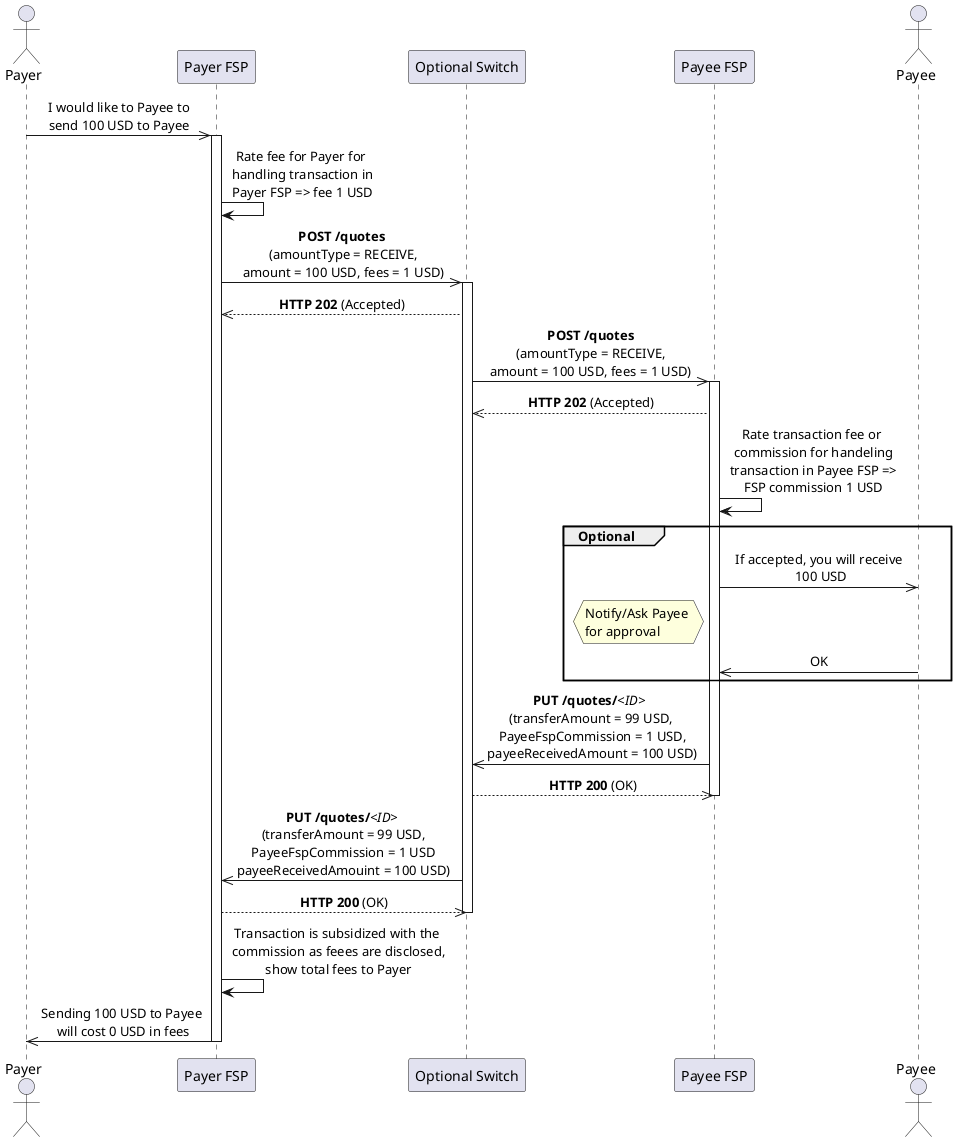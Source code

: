 /'*****
 License
 --------------
 Copyright © 2017 Bill & Melinda Gates Foundation
 The Mojaloop files are made available by the Bill & Melinda Gates Foundation under the Apache License, Version 2.0 (the "License") and you may not use these files except in compliance with the License. You may obtain a copy of the License at
 http://www.apache.org/licenses/LICENSE-2.0
 Unless required by applicable law or agreed to in writing, the Mojaloop files are distributed on an "AS IS" BASIS, WITHOUT WARRANTIES OR CONDITIONS OF ANY KIND, either express or implied. See the License for the specific language governing permissions and limitations under the License.
 Contributors
 --------------
 This is the official list of the Mojaloop project contributors for this file.
 Names of the original copyright holders (individuals or organizations)
 should be listed with a '*' in the first column. People who have
 contributed from an organization can be listed under the organization
 that actually holds the copyright for their contributions (see the
 Gates Foundation organization for an example). Those individuals should have
 their names indented and be marked with a '-'. Email address can be added
 optionally within square brackets <email>.
 * Gates Foundation
 - Name Surname <name.surname@gatesfoundation.com>

 * Henk Kodde <henk.kodde@modusbox.com>
 --------------
 ******'/

@startuml
' declaring skinparam
skinparam sequenceMessageAlign center

' declare title
' title Example of disclosing receive amount

' Actor Keys:
' participant - FSP or Switch

' declare actors
Actor "Payer" as Payer
participant "Payer FSP" as PayerFSP
participant "Optional Switch" as OPTSWITCH
participant "Payee FSP" as PayeeFSP
Actor "Payee" as Payee

' start flow

'activate Payer
Payer ->> PayerFSP: I would like to Payee to\nsend 100 USD to Payee
activate PayerFSP
PayerFSP -> PayerFSP: Rate fee for Payer for\n handling transaction in\n Payer FSP => fee 1 USD
PayerFSP ->> OPTSWITCH: **POST /quotes**\n (amountType = RECEIVE,\n amount = 100 USD, fees = 1 USD)
activate OPTSWITCH
PayerFSP <<-- OPTSWITCH: **HTTP 202** (Accepted)
OPTSWITCH ->> PayeeFSP: **POST /quotes**\n(amountType = RECEIVE,\namount = 100 USD, fees = 1 USD)
activate PayeeFSP
OPTSWITCH <<-- PayeeFSP: **HTTP 202** (Accepted)
PayeeFSP -> PayeeFSP: Rate transaction fee or\n commission for handeling\n transaction in Payee FSP =>\n FSP commission 1 USD
group Optional
PayeeFSP ->> Payee: If accepted, you will receive\n 100 USD
hnote left of PayeeFSP
    Notify/Ask Payee 
    for approval
end note
PayeeFSP <<- Payee: OK
end
OPTSWITCH <<- PayeeFSP: **PUT /quotes/**<i><ID></i> \n(transferAmount = 99 USD,\n PayeeFspCommission = 1 USD,\n payeeReceivedAmount = 100 USD)
OPTSWITCH -->> PayeeFSP: **HTTP 200** (OK)
deactivate PayeeFSP
PayerFSP <<- OPTSWITCH: **PUT /quotes/**<i><ID></i>\n (transferAmount = 99 USD,\n PayeeFspCommission = 1 USD\n payeeReceivedAmouint = 100 USD)
PayerFSP -->> OPTSWITCH: **HTTP 200** (OK)
deactivate OPTSWITCH
PayerFSP -> PayerFSP: Transaction is subsidized with the\n commission as feees are disclosed,\n show total fees to Payer
PayerFSP ->> Payer: Sending 100 USD to Payee\n will cost 0 USD in fees
deactivate PayerFSP
'deactivate Payer
@enduml

